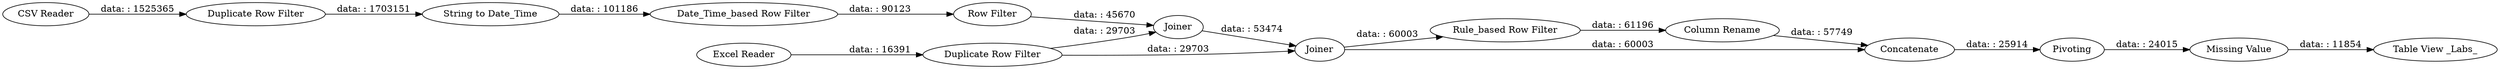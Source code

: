 digraph {
	"3602856057929442543_25" [label="Rule_based Row Filter"]
	"3602856057929442543_22" [label="Duplicate Row Filter"]
	"3602856057929442543_23" [label="Table View _Labs_"]
	"3602856057929442543_9" [label=Pivoting]
	"3602856057929442543_3" [label="Excel Reader"]
	"3602856057929442543_14" [label="Duplicate Row Filter"]
	"3602856057929442543_6" [label="Date_Time_based Row Filter"]
	"3602856057929442543_5" [label="Row Filter"]
	"3602856057929442543_12" [label="Missing Value"]
	"3602856057929442543_26" [label="Column Rename"]
	"3602856057929442543_7" [label=Joiner]
	"3602856057929442543_8" [label=Joiner]
	"3602856057929442543_1" [label="CSV Reader"]
	"3602856057929442543_4" [label="String to Date_Time"]
	"3602856057929442543_27" [label=Concatenate]
	"3602856057929442543_4" -> "3602856057929442543_6" [label="data: : 101186"]
	"3602856057929442543_25" -> "3602856057929442543_26" [label="data: : 61196"]
	"3602856057929442543_3" -> "3602856057929442543_22" [label="data: : 16391"]
	"3602856057929442543_9" -> "3602856057929442543_12" [label="data: : 24015"]
	"3602856057929442543_7" -> "3602856057929442543_8" [label="data: : 53474"]
	"3602856057929442543_22" -> "3602856057929442543_8" [label="data: : 29703"]
	"3602856057929442543_8" -> "3602856057929442543_27" [label="data: : 60003"]
	"3602856057929442543_12" -> "3602856057929442543_23" [label="data: : 11854"]
	"3602856057929442543_22" -> "3602856057929442543_7" [label="data: : 29703"]
	"3602856057929442543_6" -> "3602856057929442543_5" [label="data: : 90123"]
	"3602856057929442543_1" -> "3602856057929442543_14" [label="data: : 1525365"]
	"3602856057929442543_26" -> "3602856057929442543_27" [label="data: : 57749"]
	"3602856057929442543_8" -> "3602856057929442543_25" [label="data: : 60003"]
	"3602856057929442543_5" -> "3602856057929442543_7" [label="data: : 45670"]
	"3602856057929442543_14" -> "3602856057929442543_4" [label="data: : 1703151"]
	"3602856057929442543_27" -> "3602856057929442543_9" [label="data: : 25914"]
	rankdir=LR
}
